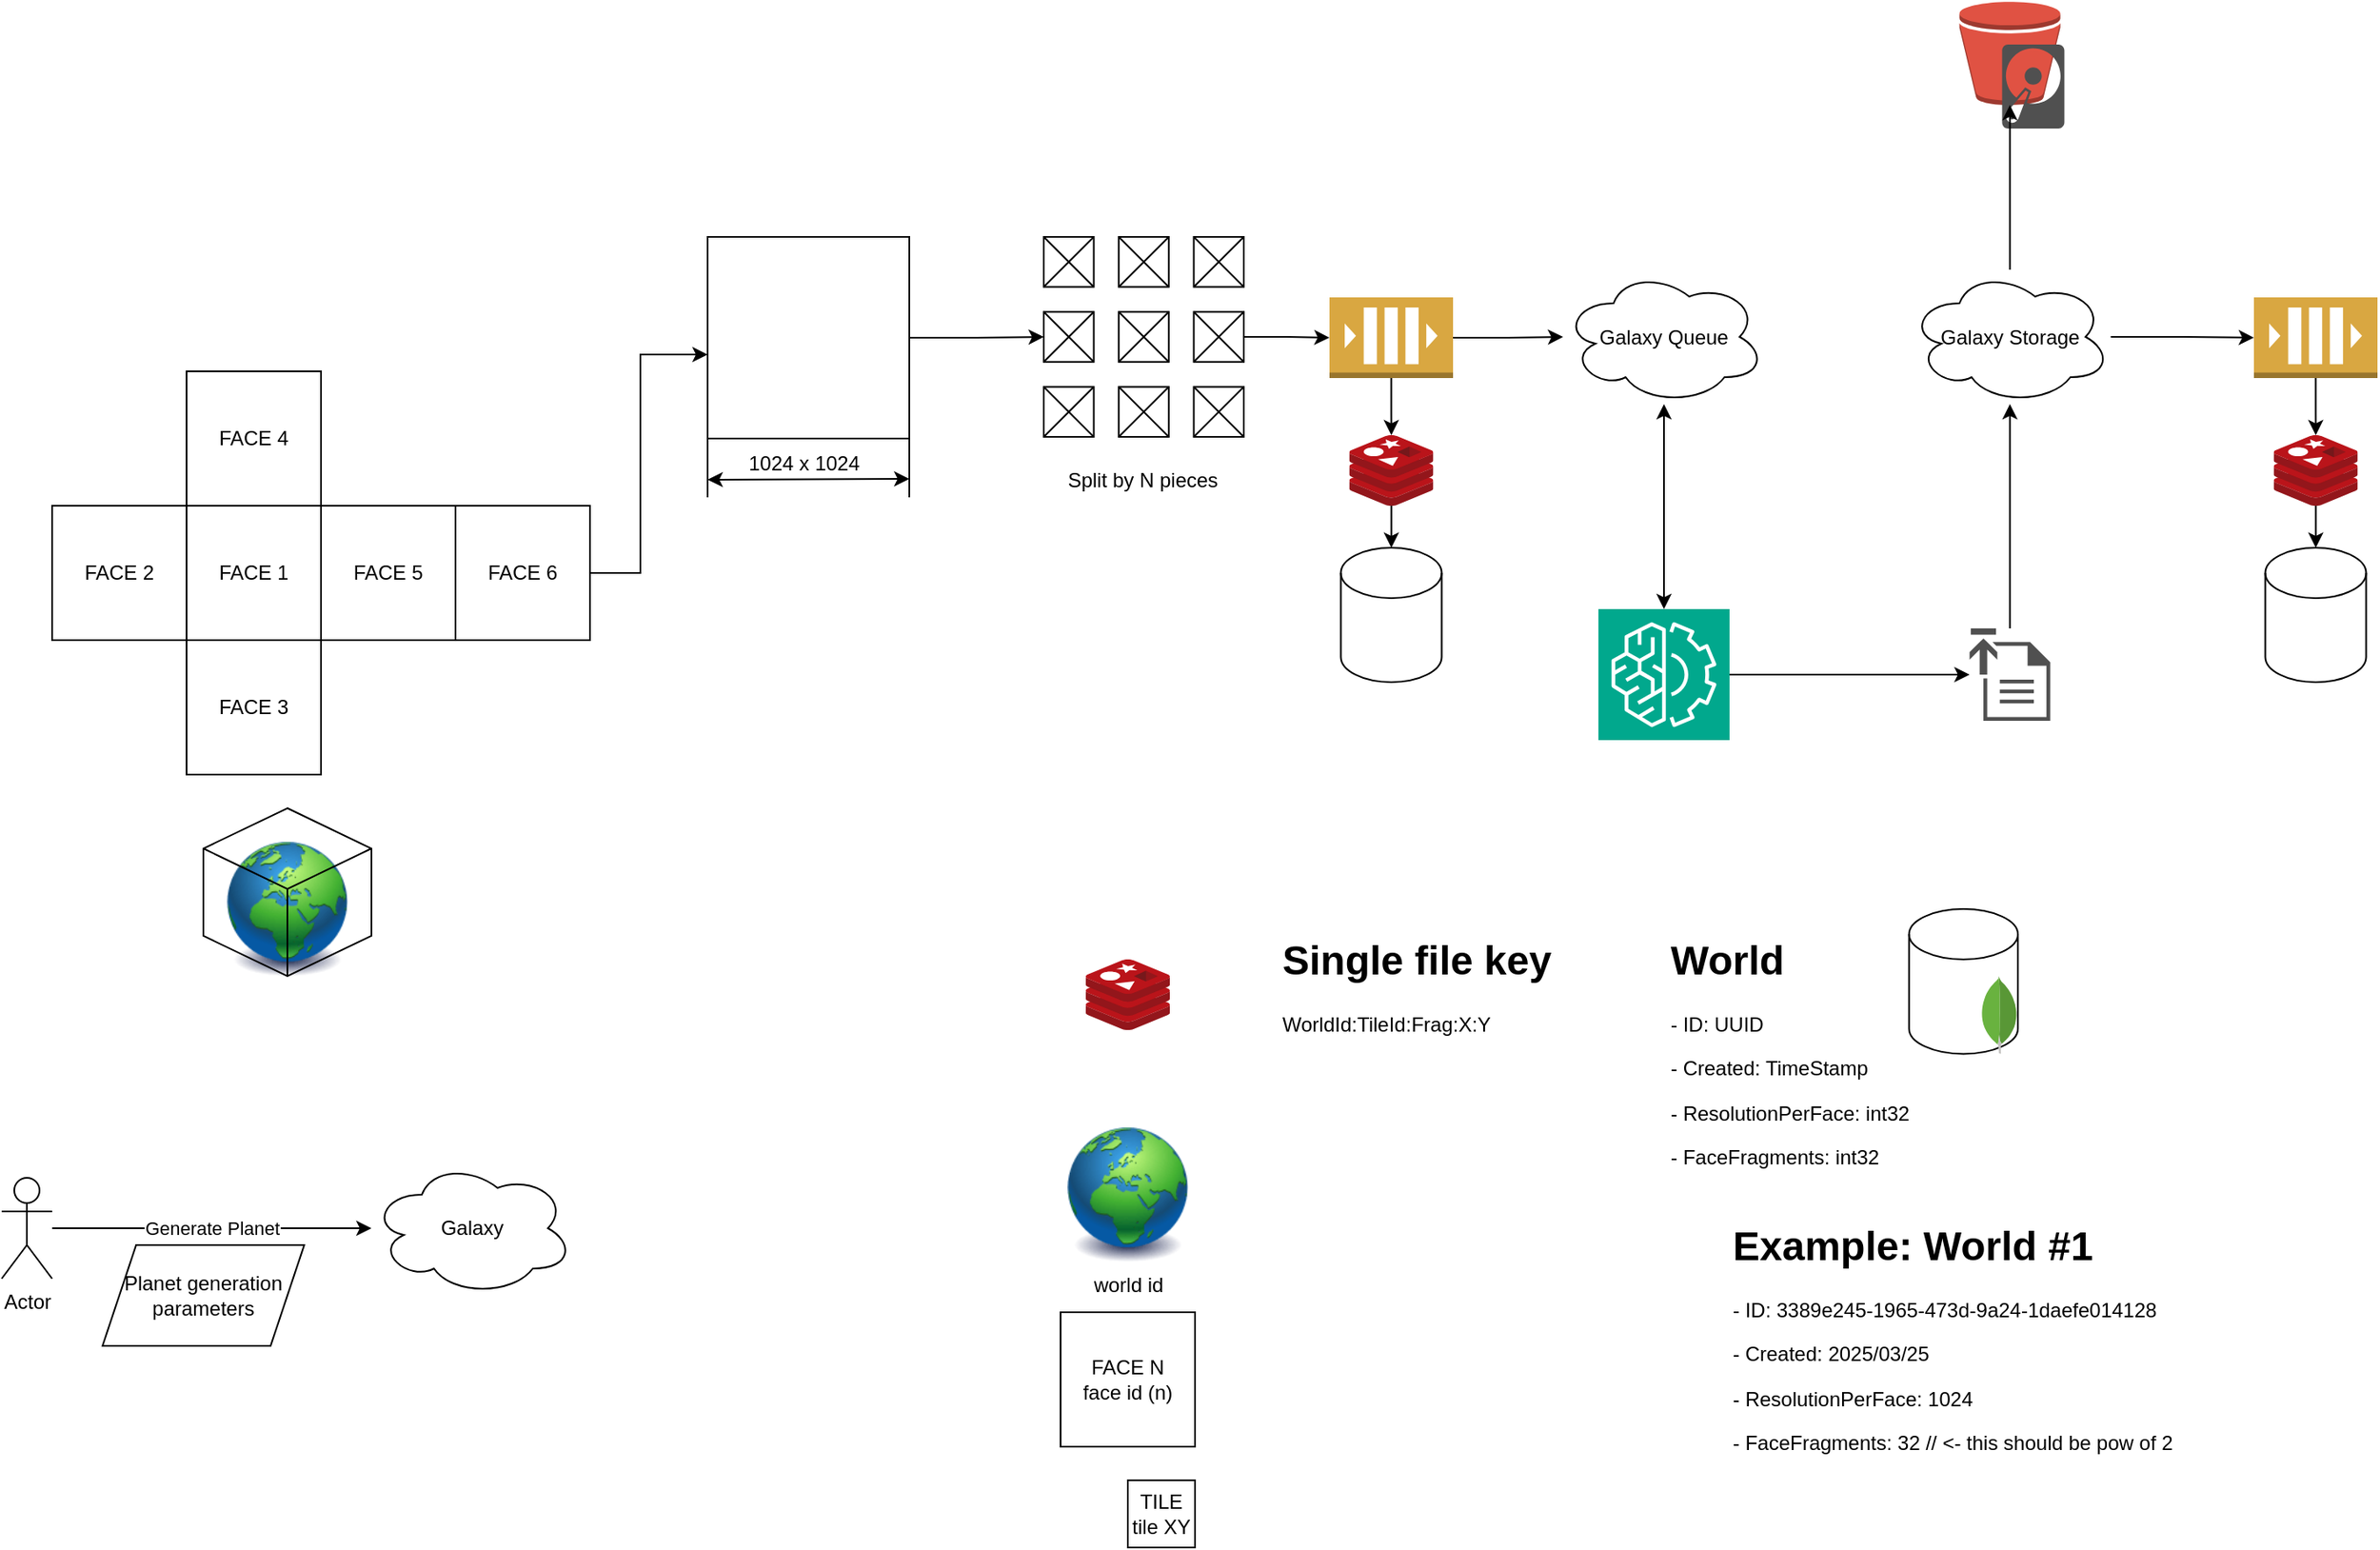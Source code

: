<mxfile version="26.1.1">
  <diagram name="Page-1" id="nIYw_wpFY0FooYuryY_H">
    <mxGraphModel dx="2333" dy="2480" grid="1" gridSize="10" guides="1" tooltips="1" connect="1" arrows="1" fold="1" page="1" pageScale="1" pageWidth="850" pageHeight="1100" math="0" shadow="0">
      <root>
        <mxCell id="0" />
        <mxCell id="1" parent="0" />
        <mxCell id="82BlO1FGrJN9hplA6FB--6" value="Generate Planet" style="edgeStyle=orthogonalEdgeStyle;rounded=0;orthogonalLoop=1;jettySize=auto;html=1;" parent="1" source="82BlO1FGrJN9hplA6FB--3" target="82BlO1FGrJN9hplA6FB--5" edge="1">
          <mxGeometry relative="1" as="geometry" />
        </mxCell>
        <mxCell id="82BlO1FGrJN9hplA6FB--3" value="Actor" style="shape=umlActor;verticalLabelPosition=bottom;verticalAlign=top;html=1;outlineConnect=0;" parent="1" vertex="1">
          <mxGeometry x="60" y="320" width="30" height="60" as="geometry" />
        </mxCell>
        <mxCell id="82BlO1FGrJN9hplA6FB--4" value="" style="group" parent="1" vertex="1" connectable="0">
          <mxGeometry x="180" y="100" width="100" height="100" as="geometry" />
        </mxCell>
        <mxCell id="82BlO1FGrJN9hplA6FB--1" value="" style="image;html=1;image=img/lib/clip_art/general/Earth_globe_128x128.png" parent="82BlO1FGrJN9hplA6FB--4" vertex="1">
          <mxGeometry x="10" y="20" width="80" height="80" as="geometry" />
        </mxCell>
        <mxCell id="82BlO1FGrJN9hplA6FB--2" value="" style="html=1;shape=mxgraph.basic.isocube;isoAngle=15;fillColor=none;" parent="82BlO1FGrJN9hplA6FB--4" vertex="1">
          <mxGeometry width="100" height="100" as="geometry" />
        </mxCell>
        <mxCell id="82BlO1FGrJN9hplA6FB--5" value="Galaxy" style="ellipse;shape=cloud;whiteSpace=wrap;html=1;" parent="1" vertex="1">
          <mxGeometry x="280" y="310" width="120" height="80" as="geometry" />
        </mxCell>
        <mxCell id="82BlO1FGrJN9hplA6FB--7" value="Planet generation parameters" style="shape=parallelogram;perimeter=parallelogramPerimeter;whiteSpace=wrap;html=1;fixedSize=1;" parent="1" vertex="1">
          <mxGeometry x="120" y="360" width="120" height="60" as="geometry" />
        </mxCell>
        <mxCell id="82BlO1FGrJN9hplA6FB--35" style="edgeStyle=orthogonalEdgeStyle;rounded=0;orthogonalLoop=1;jettySize=auto;html=1;" parent="1" source="82BlO1FGrJN9hplA6FB--9" target="82BlO1FGrJN9hplA6FB--33" edge="1">
          <mxGeometry relative="1" as="geometry" />
        </mxCell>
        <mxCell id="Ghid3QT_NJFNQLj_4xJU-11" style="edgeStyle=orthogonalEdgeStyle;rounded=0;orthogonalLoop=1;jettySize=auto;html=1;" edge="1" parent="1" source="82BlO1FGrJN9hplA6FB--9" target="Ghid3QT_NJFNQLj_4xJU-9">
          <mxGeometry relative="1" as="geometry" />
        </mxCell>
        <mxCell id="82BlO1FGrJN9hplA6FB--9" value="" style="outlineConnect=0;dashed=0;verticalLabelPosition=bottom;verticalAlign=top;align=center;html=1;shape=mxgraph.aws3.queue;fillColor=#D9A741;gradientColor=none;" parent="1" vertex="1">
          <mxGeometry x="850" y="-204" width="73.5" height="48" as="geometry" />
        </mxCell>
        <mxCell id="82BlO1FGrJN9hplA6FB--10" value="" style="shape=cylinder3;whiteSpace=wrap;html=1;boundedLbl=1;backgroundOutline=1;size=15;" parent="1" vertex="1">
          <mxGeometry x="856.75" y="-55" width="60" height="80" as="geometry" />
        </mxCell>
        <mxCell id="82BlO1FGrJN9hplA6FB--11" value="FACE 2" style="whiteSpace=wrap;html=1;aspect=fixed;" parent="1" vertex="1">
          <mxGeometry x="90" y="-80" width="80" height="80" as="geometry" />
        </mxCell>
        <mxCell id="82BlO1FGrJN9hplA6FB--12" value="FACE 1" style="whiteSpace=wrap;html=1;aspect=fixed;" parent="1" vertex="1">
          <mxGeometry x="170" y="-80" width="80" height="80" as="geometry" />
        </mxCell>
        <mxCell id="82BlO1FGrJN9hplA6FB--13" value="FACE 5" style="whiteSpace=wrap;html=1;aspect=fixed;" parent="1" vertex="1">
          <mxGeometry x="250" y="-80" width="80" height="80" as="geometry" />
        </mxCell>
        <mxCell id="82BlO1FGrJN9hplA6FB--14" value="FACE 4" style="whiteSpace=wrap;html=1;aspect=fixed;" parent="1" vertex="1">
          <mxGeometry x="170" y="-160" width="80" height="80" as="geometry" />
        </mxCell>
        <mxCell id="82BlO1FGrJN9hplA6FB--29" style="edgeStyle=orthogonalEdgeStyle;rounded=0;orthogonalLoop=1;jettySize=auto;html=1;" parent="1" source="82BlO1FGrJN9hplA6FB--15" target="82BlO1FGrJN9hplA6FB--23" edge="1">
          <mxGeometry relative="1" as="geometry">
            <Array as="points">
              <mxPoint x="440" y="-40" />
              <mxPoint x="440" y="-170" />
            </Array>
          </mxGeometry>
        </mxCell>
        <mxCell id="82BlO1FGrJN9hplA6FB--15" value="FACE 6" style="whiteSpace=wrap;html=1;aspect=fixed;" parent="1" vertex="1">
          <mxGeometry x="330" y="-80" width="80" height="80" as="geometry" />
        </mxCell>
        <mxCell id="82BlO1FGrJN9hplA6FB--16" value="FACE 3" style="whiteSpace=wrap;html=1;aspect=fixed;" parent="1" vertex="1">
          <mxGeometry x="170" width="80" height="80" as="geometry" />
        </mxCell>
        <mxCell id="82BlO1FGrJN9hplA6FB--31" style="edgeStyle=orthogonalEdgeStyle;rounded=0;orthogonalLoop=1;jettySize=auto;html=1;" parent="1" source="82BlO1FGrJN9hplA6FB--23" target="82BlO1FGrJN9hplA6FB--30" edge="1">
          <mxGeometry relative="1" as="geometry" />
        </mxCell>
        <mxCell id="82BlO1FGrJN9hplA6FB--23" value="" style="whiteSpace=wrap;html=1;aspect=fixed;" parent="1" vertex="1">
          <mxGeometry x="480" y="-240" width="120" height="120" as="geometry" />
        </mxCell>
        <mxCell id="82BlO1FGrJN9hplA6FB--24" value="" style="endArrow=classic;startArrow=classic;html=1;rounded=0;" parent="1" edge="1">
          <mxGeometry width="50" height="50" relative="1" as="geometry">
            <mxPoint x="480" y="-95.53" as="sourcePoint" />
            <mxPoint x="600" y="-96" as="targetPoint" />
          </mxGeometry>
        </mxCell>
        <mxCell id="82BlO1FGrJN9hplA6FB--25" value="" style="endArrow=none;html=1;rounded=0;entryX=0;entryY=1;entryDx=0;entryDy=0;" parent="1" target="82BlO1FGrJN9hplA6FB--23" edge="1">
          <mxGeometry width="50" height="50" relative="1" as="geometry">
            <mxPoint x="480" y="-85" as="sourcePoint" />
            <mxPoint x="510" y="-105" as="targetPoint" />
          </mxGeometry>
        </mxCell>
        <mxCell id="82BlO1FGrJN9hplA6FB--26" value="" style="endArrow=none;html=1;rounded=0;entryX=1;entryY=1;entryDx=0;entryDy=0;" parent="1" target="82BlO1FGrJN9hplA6FB--23" edge="1">
          <mxGeometry width="50" height="50" relative="1" as="geometry">
            <mxPoint x="600" y="-85" as="sourcePoint" />
            <mxPoint x="600" y="-110" as="targetPoint" />
          </mxGeometry>
        </mxCell>
        <mxCell id="82BlO1FGrJN9hplA6FB--27" value="1024 x 1024" style="text;html=1;align=center;verticalAlign=middle;whiteSpace=wrap;rounded=0;" parent="1" vertex="1">
          <mxGeometry x="493.5" y="-120" width="86.5" height="30" as="geometry" />
        </mxCell>
        <mxCell id="82BlO1FGrJN9hplA6FB--34" style="edgeStyle=orthogonalEdgeStyle;rounded=0;orthogonalLoop=1;jettySize=auto;html=1;" parent="1" source="82BlO1FGrJN9hplA6FB--30" target="82BlO1FGrJN9hplA6FB--9" edge="1">
          <mxGeometry relative="1" as="geometry" />
        </mxCell>
        <mxCell id="82BlO1FGrJN9hplA6FB--30" value="" style="verticalLabelPosition=bottom;verticalAlign=top;html=1;shadow=0;dashed=0;strokeWidth=1;shape=mxgraph.ios.iIconGrid;gridSize=3,3;perimeterSpacing=0;gradientColor=none;fillColor=default;" parent="1" vertex="1">
          <mxGeometry x="680" y="-240" width="119" height="119" as="geometry" />
        </mxCell>
        <mxCell id="82BlO1FGrJN9hplA6FB--32" value="Split by N pieces" style="text;html=1;align=center;verticalAlign=middle;whiteSpace=wrap;rounded=0;" parent="1" vertex="1">
          <mxGeometry x="679" y="-110" width="120" height="30" as="geometry" />
        </mxCell>
        <mxCell id="82BlO1FGrJN9hplA6FB--36" style="edgeStyle=orthogonalEdgeStyle;rounded=0;orthogonalLoop=1;jettySize=auto;html=1;" parent="1" source="82BlO1FGrJN9hplA6FB--33" target="82BlO1FGrJN9hplA6FB--10" edge="1">
          <mxGeometry relative="1" as="geometry" />
        </mxCell>
        <mxCell id="82BlO1FGrJN9hplA6FB--33" value="" style="image;sketch=0;aspect=fixed;html=1;points=[];align=center;fontSize=12;image=img/lib/mscae/Cache_Redis_Product.svg;" parent="1" vertex="1">
          <mxGeometry x="861.75" y="-122" width="50" height="42" as="geometry" />
        </mxCell>
        <mxCell id="Ghid3QT_NJFNQLj_4xJU-6" style="edgeStyle=orthogonalEdgeStyle;rounded=0;orthogonalLoop=1;jettySize=auto;html=1;" edge="1" parent="1" source="Ghid3QT_NJFNQLj_4xJU-1" target="Ghid3QT_NJFNQLj_4xJU-5">
          <mxGeometry relative="1" as="geometry" />
        </mxCell>
        <mxCell id="Ghid3QT_NJFNQLj_4xJU-1" value="" style="sketch=0;pointerEvents=1;shadow=0;dashed=0;html=1;strokeColor=none;fillColor=#505050;labelPosition=center;verticalLabelPosition=bottom;verticalAlign=top;outlineConnect=0;align=center;shape=mxgraph.office.concepts.upload;" vertex="1" parent="1">
          <mxGeometry x="1230.81" y="-7" width="48" height="55" as="geometry" />
        </mxCell>
        <mxCell id="Ghid3QT_NJFNQLj_4xJU-4" value="" style="outlineConnect=0;dashed=0;verticalLabelPosition=bottom;verticalAlign=top;align=center;html=1;shape=mxgraph.aws3.bucket;fillColor=#E05243;gradientColor=none;" vertex="1" parent="1">
          <mxGeometry x="1224.81" y="-380" width="60" height="61.5" as="geometry" />
        </mxCell>
        <mxCell id="Ghid3QT_NJFNQLj_4xJU-2" value="" style="sketch=0;pointerEvents=1;shadow=0;dashed=0;html=1;strokeColor=none;fillColor=#505050;labelPosition=center;verticalLabelPosition=bottom;verticalAlign=top;outlineConnect=0;align=center;shape=mxgraph.office.devices.hard_disk;" vertex="1" parent="1">
          <mxGeometry x="1250.19" y="-354.5" width="37.03" height="50" as="geometry" />
        </mxCell>
        <mxCell id="Ghid3QT_NJFNQLj_4xJU-14" style="edgeStyle=orthogonalEdgeStyle;rounded=0;orthogonalLoop=1;jettySize=auto;html=1;" edge="1" parent="1" source="Ghid3QT_NJFNQLj_4xJU-5" target="Ghid3QT_NJFNQLj_4xJU-4">
          <mxGeometry relative="1" as="geometry" />
        </mxCell>
        <mxCell id="Ghid3QT_NJFNQLj_4xJU-16" style="edgeStyle=orthogonalEdgeStyle;rounded=0;orthogonalLoop=1;jettySize=auto;html=1;" edge="1" parent="1" source="Ghid3QT_NJFNQLj_4xJU-5" target="Ghid3QT_NJFNQLj_4xJU-18">
          <mxGeometry relative="1" as="geometry">
            <mxPoint x="1390" y="-180" as="targetPoint" />
          </mxGeometry>
        </mxCell>
        <mxCell id="Ghid3QT_NJFNQLj_4xJU-5" value="Galaxy Storage" style="ellipse;shape=cloud;whiteSpace=wrap;html=1;" vertex="1" parent="1">
          <mxGeometry x="1194.81" y="-220.5" width="120" height="80" as="geometry" />
        </mxCell>
        <mxCell id="Ghid3QT_NJFNQLj_4xJU-12" style="edgeStyle=orthogonalEdgeStyle;rounded=0;orthogonalLoop=1;jettySize=auto;html=1;startArrow=classic;startFill=1;" edge="1" parent="1" source="Ghid3QT_NJFNQLj_4xJU-8" target="Ghid3QT_NJFNQLj_4xJU-9">
          <mxGeometry relative="1" as="geometry" />
        </mxCell>
        <mxCell id="Ghid3QT_NJFNQLj_4xJU-13" style="edgeStyle=orthogonalEdgeStyle;rounded=0;orthogonalLoop=1;jettySize=auto;html=1;" edge="1" parent="1" source="Ghid3QT_NJFNQLj_4xJU-8" target="Ghid3QT_NJFNQLj_4xJU-1">
          <mxGeometry relative="1" as="geometry" />
        </mxCell>
        <mxCell id="Ghid3QT_NJFNQLj_4xJU-8" value="" style="sketch=0;points=[[0,0,0],[0.25,0,0],[0.5,0,0],[0.75,0,0],[1,0,0],[0,1,0],[0.25,1,0],[0.5,1,0],[0.75,1,0],[1,1,0],[0,0.25,0],[0,0.5,0],[0,0.75,0],[1,0.25,0],[1,0.5,0],[1,0.75,0]];outlineConnect=0;fontColor=#232F3E;fillColor=#01A88D;strokeColor=#ffffff;dashed=0;verticalLabelPosition=bottom;verticalAlign=top;align=center;html=1;fontSize=12;fontStyle=0;aspect=fixed;shape=mxgraph.aws4.resourceIcon;resIcon=mxgraph.aws4.machine_learning;" vertex="1" parent="1">
          <mxGeometry x="1010" y="-18.5" width="78" height="78" as="geometry" />
        </mxCell>
        <mxCell id="Ghid3QT_NJFNQLj_4xJU-9" value="Galaxy Queue" style="ellipse;shape=cloud;whiteSpace=wrap;html=1;" vertex="1" parent="1">
          <mxGeometry x="989" y="-220.5" width="120" height="80" as="geometry" />
        </mxCell>
        <mxCell id="Ghid3QT_NJFNQLj_4xJU-17" style="edgeStyle=orthogonalEdgeStyle;rounded=0;orthogonalLoop=1;jettySize=auto;html=1;" edge="1" parent="1" source="Ghid3QT_NJFNQLj_4xJU-18" target="Ghid3QT_NJFNQLj_4xJU-21">
          <mxGeometry relative="1" as="geometry" />
        </mxCell>
        <mxCell id="Ghid3QT_NJFNQLj_4xJU-18" value="" style="outlineConnect=0;dashed=0;verticalLabelPosition=bottom;verticalAlign=top;align=center;html=1;shape=mxgraph.aws3.queue;fillColor=#D9A741;gradientColor=none;" vertex="1" parent="1">
          <mxGeometry x="1400" y="-204" width="73.5" height="48" as="geometry" />
        </mxCell>
        <mxCell id="Ghid3QT_NJFNQLj_4xJU-19" value="" style="shape=cylinder3;whiteSpace=wrap;html=1;boundedLbl=1;backgroundOutline=1;size=15;" vertex="1" parent="1">
          <mxGeometry x="1406.75" y="-55" width="60" height="80" as="geometry" />
        </mxCell>
        <mxCell id="Ghid3QT_NJFNQLj_4xJU-20" style="edgeStyle=orthogonalEdgeStyle;rounded=0;orthogonalLoop=1;jettySize=auto;html=1;" edge="1" parent="1" source="Ghid3QT_NJFNQLj_4xJU-21" target="Ghid3QT_NJFNQLj_4xJU-19">
          <mxGeometry relative="1" as="geometry" />
        </mxCell>
        <mxCell id="Ghid3QT_NJFNQLj_4xJU-21" value="" style="image;sketch=0;aspect=fixed;html=1;points=[];align=center;fontSize=12;image=img/lib/mscae/Cache_Redis_Product.svg;" vertex="1" parent="1">
          <mxGeometry x="1411.75" y="-122" width="50" height="42" as="geometry" />
        </mxCell>
        <mxCell id="Ghid3QT_NJFNQLj_4xJU-24" value="" style="image;sketch=0;aspect=fixed;html=1;points=[];align=center;fontSize=12;image=img/lib/mscae/Cache_Redis_Product.svg;" vertex="1" parent="1">
          <mxGeometry x="705" y="190" width="50" height="42" as="geometry" />
        </mxCell>
        <mxCell id="Ghid3QT_NJFNQLj_4xJU-26" value="world id" style="image;html=1;image=img/lib/clip_art/general/Earth_globe_128x128.png" vertex="1" parent="1">
          <mxGeometry x="690" y="290" width="80" height="80" as="geometry" />
        </mxCell>
        <mxCell id="Ghid3QT_NJFNQLj_4xJU-29" value="FACE N&lt;div&gt;face id (n)&lt;/div&gt;" style="whiteSpace=wrap;html=1;aspect=fixed;" vertex="1" parent="1">
          <mxGeometry x="690" y="400" width="80" height="80" as="geometry" />
        </mxCell>
        <mxCell id="Ghid3QT_NJFNQLj_4xJU-30" value="TILE&lt;div&gt;tile XY&lt;/div&gt;" style="whiteSpace=wrap;html=1;aspect=fixed;" vertex="1" parent="1">
          <mxGeometry x="730" y="500" width="40" height="40" as="geometry" />
        </mxCell>
        <mxCell id="Ghid3QT_NJFNQLj_4xJU-32" value="&lt;h1 style=&quot;margin-top: 0px;&quot;&gt;Single file key&lt;/h1&gt;&lt;p&gt;WorldId:TileId:Frag:X:Y&lt;/p&gt;" style="text;html=1;whiteSpace=wrap;overflow=hidden;rounded=0;" vertex="1" parent="1">
          <mxGeometry x="820" y="170" width="180" height="120" as="geometry" />
        </mxCell>
        <mxCell id="Ghid3QT_NJFNQLj_4xJU-33" value="&lt;h1 style=&quot;margin-top: 0px;&quot;&gt;World&lt;/h1&gt;&lt;p&gt;- ID: UUID&lt;/p&gt;&lt;p&gt;- Created: TimeStamp&lt;/p&gt;&lt;p&gt;- ResolutionPerFace: int32&lt;/p&gt;&lt;p&gt;- FaceFragments: int32&lt;/p&gt;" style="text;html=1;whiteSpace=wrap;overflow=hidden;rounded=0;" vertex="1" parent="1">
          <mxGeometry x="1050.81" y="170" width="180" height="160" as="geometry" />
        </mxCell>
        <mxCell id="Ghid3QT_NJFNQLj_4xJU-35" value="" style="shape=cylinder3;whiteSpace=wrap;html=1;boundedLbl=1;backgroundOutline=1;size=15;container=1;" vertex="1" parent="1">
          <mxGeometry x="1194.81" y="160" width="64.75" height="86.2" as="geometry">
            <mxRectangle x="1215" y="210" width="50" height="40" as="alternateBounds" />
          </mxGeometry>
        </mxCell>
        <mxCell id="Ghid3QT_NJFNQLj_4xJU-34" value="" style="dashed=0;outlineConnect=0;html=1;align=center;labelPosition=center;verticalLabelPosition=bottom;verticalAlign=top;shape=mxgraph.weblogos.mongodb" vertex="1" parent="Ghid3QT_NJFNQLj_4xJU-35">
          <mxGeometry x="42.67" y="40" width="22.08" height="46.2" as="geometry" />
        </mxCell>
        <mxCell id="Ghid3QT_NJFNQLj_4xJU-36" value="&lt;h1 style=&quot;margin-top: 0px;&quot;&gt;Example: World #1&lt;/h1&gt;&lt;p&gt;- ID: 3389e245-1965-473d-9a24-1daefe014128&lt;/p&gt;&lt;p&gt;- Created: 2025/03/25&lt;/p&gt;&lt;p&gt;- ResolutionPerFace: 1024&lt;/p&gt;&lt;p&gt;- FaceFragments: 32 // &amp;lt;- this should be pow of 2&lt;/p&gt;" style="text;html=1;whiteSpace=wrap;overflow=hidden;rounded=0;" vertex="1" parent="1">
          <mxGeometry x="1088" y="340" width="292" height="160" as="geometry" />
        </mxCell>
      </root>
    </mxGraphModel>
  </diagram>
</mxfile>
